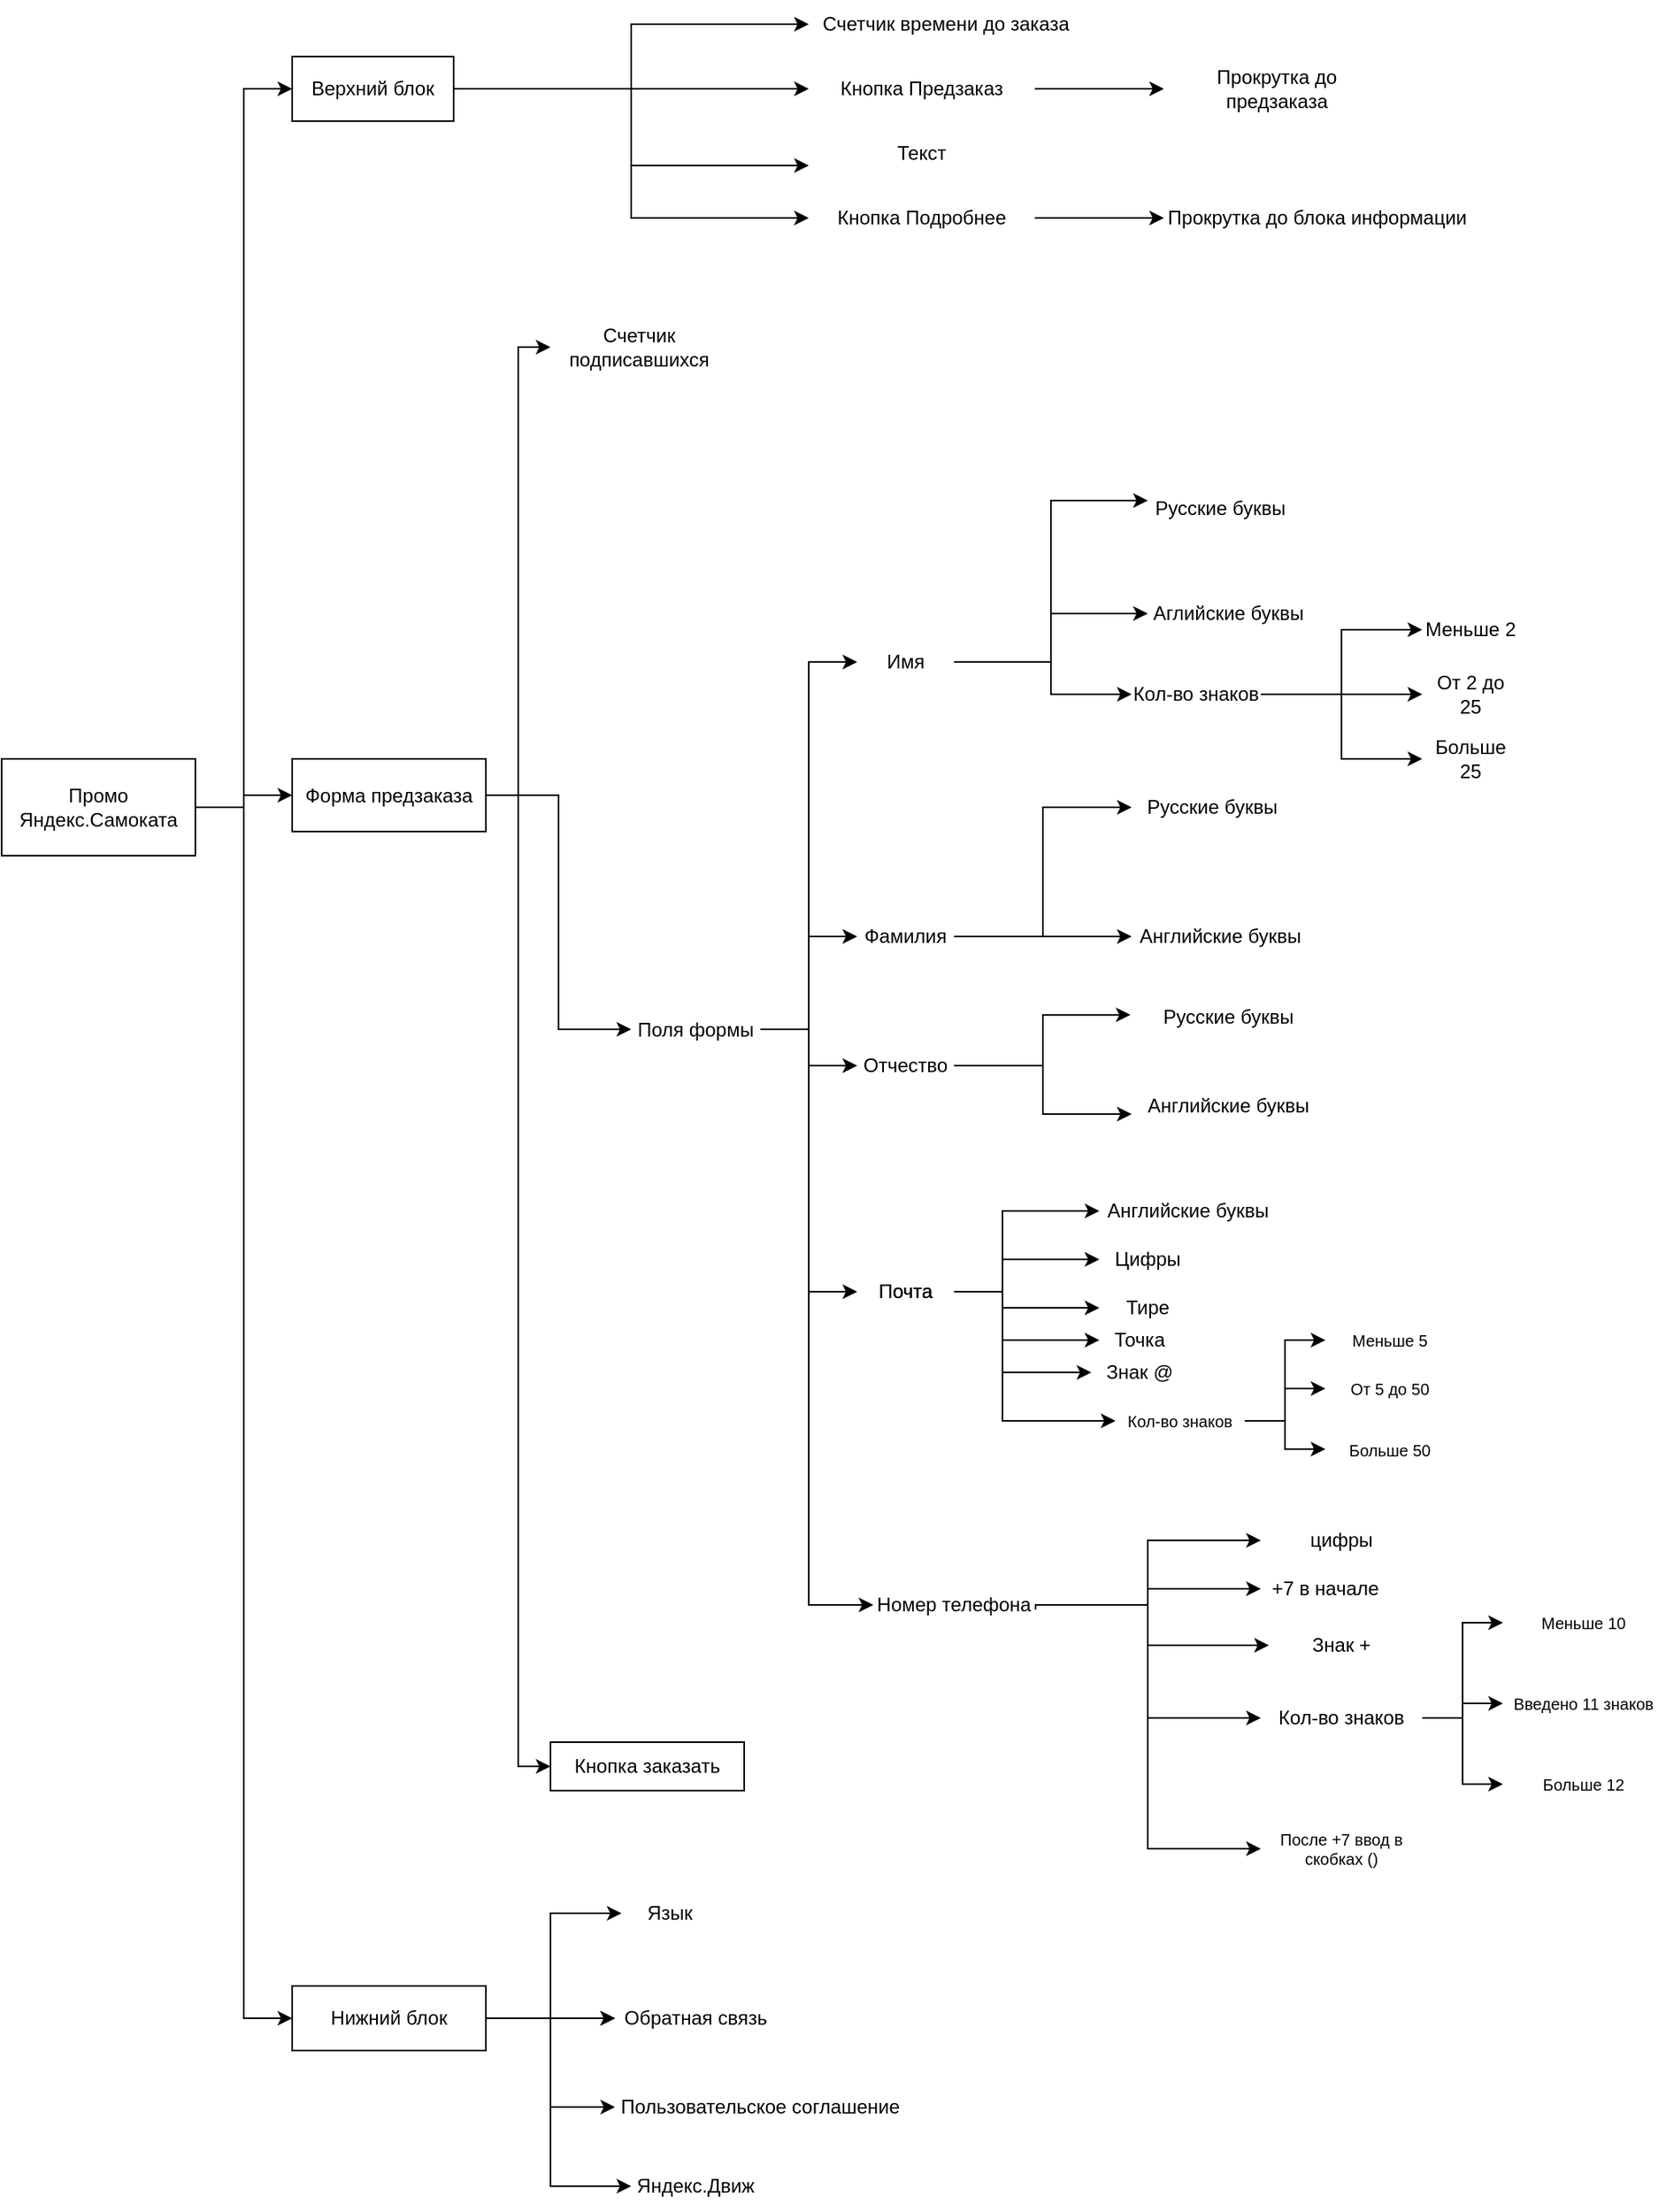 <mxfile version="20.2.3" type="github">
  <diagram id="dTWVQM24LLZXG_Dq3LVH" name="Страница 1">
    <mxGraphModel dx="2887" dy="1594" grid="1" gridSize="10" guides="1" tooltips="1" connect="1" arrows="1" fold="1" page="1" pageScale="1" pageWidth="827" pageHeight="1169" math="0" shadow="0">
      <root>
        <mxCell id="0" />
        <mxCell id="1" parent="0" />
        <mxCell id="zvuMkgdrvlHbQfHziqRH-13" style="edgeStyle=orthogonalEdgeStyle;rounded=0;orthogonalLoop=1;jettySize=auto;html=1;entryX=0;entryY=0.5;entryDx=0;entryDy=0;" edge="1" parent="1" source="zvuMkgdrvlHbQfHziqRH-1" target="zvuMkgdrvlHbQfHziqRH-2">
          <mxGeometry relative="1" as="geometry" />
        </mxCell>
        <mxCell id="zvuMkgdrvlHbQfHziqRH-15" style="edgeStyle=orthogonalEdgeStyle;rounded=0;orthogonalLoop=1;jettySize=auto;html=1;entryX=0;entryY=0.5;entryDx=0;entryDy=0;" edge="1" parent="1" source="zvuMkgdrvlHbQfHziqRH-1" target="zvuMkgdrvlHbQfHziqRH-14">
          <mxGeometry relative="1" as="geometry" />
        </mxCell>
        <mxCell id="zvuMkgdrvlHbQfHziqRH-17" style="edgeStyle=orthogonalEdgeStyle;rounded=0;orthogonalLoop=1;jettySize=auto;html=1;entryX=0;entryY=0.5;entryDx=0;entryDy=0;" edge="1" parent="1" source="zvuMkgdrvlHbQfHziqRH-1" target="zvuMkgdrvlHbQfHziqRH-16">
          <mxGeometry relative="1" as="geometry" />
        </mxCell>
        <mxCell id="zvuMkgdrvlHbQfHziqRH-1" value="Промо&lt;br&gt;Яндекс.Самоката" style="rounded=0;whiteSpace=wrap;html=1;" vertex="1" parent="1">
          <mxGeometry y="530" width="120" height="60" as="geometry" />
        </mxCell>
        <mxCell id="zvuMkgdrvlHbQfHziqRH-7" style="edgeStyle=orthogonalEdgeStyle;rounded=0;orthogonalLoop=1;jettySize=auto;html=1;entryX=0;entryY=0.5;entryDx=0;entryDy=0;exitX=1;exitY=0.5;exitDx=0;exitDy=0;" edge="1" parent="1" source="zvuMkgdrvlHbQfHziqRH-2" target="zvuMkgdrvlHbQfHziqRH-4">
          <mxGeometry relative="1" as="geometry">
            <mxPoint x="350" y="130" as="sourcePoint" />
          </mxGeometry>
        </mxCell>
        <mxCell id="zvuMkgdrvlHbQfHziqRH-2" value="Верхний блок" style="rounded=0;whiteSpace=wrap;html=1;" vertex="1" parent="1">
          <mxGeometry x="180" y="95" width="100" height="40" as="geometry" />
        </mxCell>
        <mxCell id="zvuMkgdrvlHbQfHziqRH-4" value="Счетчик времени до заказа" style="text;html=1;strokeColor=none;fillColor=none;align=center;verticalAlign=middle;whiteSpace=wrap;rounded=0;" vertex="1" parent="1">
          <mxGeometry x="500" y="60" width="170" height="30" as="geometry" />
        </mxCell>
        <mxCell id="zvuMkgdrvlHbQfHziqRH-102" value="" style="edgeStyle=orthogonalEdgeStyle;rounded=0;orthogonalLoop=1;jettySize=auto;html=1;" edge="1" parent="1" source="zvuMkgdrvlHbQfHziqRH-5" target="zvuMkgdrvlHbQfHziqRH-101">
          <mxGeometry relative="1" as="geometry" />
        </mxCell>
        <mxCell id="zvuMkgdrvlHbQfHziqRH-5" value="Кнопка Предзаказ" style="text;html=1;strokeColor=none;fillColor=none;align=center;verticalAlign=middle;whiteSpace=wrap;rounded=0;" vertex="1" parent="1">
          <mxGeometry x="500" y="100" width="140" height="30" as="geometry" />
        </mxCell>
        <mxCell id="zvuMkgdrvlHbQfHziqRH-104" value="" style="edgeStyle=orthogonalEdgeStyle;rounded=0;orthogonalLoop=1;jettySize=auto;html=1;" edge="1" parent="1" source="zvuMkgdrvlHbQfHziqRH-6" target="zvuMkgdrvlHbQfHziqRH-103">
          <mxGeometry relative="1" as="geometry" />
        </mxCell>
        <mxCell id="zvuMkgdrvlHbQfHziqRH-6" value="Кнопка Подробнее" style="text;html=1;align=center;verticalAlign=middle;whiteSpace=wrap;rounded=0;fillColor=none;" vertex="1" parent="1">
          <mxGeometry x="500" y="180" width="140" height="30" as="geometry" />
        </mxCell>
        <mxCell id="zvuMkgdrvlHbQfHziqRH-9" style="edgeStyle=orthogonalEdgeStyle;rounded=0;orthogonalLoop=1;jettySize=auto;html=1;exitX=1;exitY=0.5;exitDx=0;exitDy=0;" edge="1" parent="1" source="zvuMkgdrvlHbQfHziqRH-2" target="zvuMkgdrvlHbQfHziqRH-5">
          <mxGeometry relative="1" as="geometry">
            <mxPoint x="370" y="135" as="sourcePoint" />
            <mxPoint x="510" y="85" as="targetPoint" />
          </mxGeometry>
        </mxCell>
        <mxCell id="zvuMkgdrvlHbQfHziqRH-10" style="edgeStyle=orthogonalEdgeStyle;rounded=0;orthogonalLoop=1;jettySize=auto;html=1;exitX=1;exitY=0.5;exitDx=0;exitDy=0;entryX=0;entryY=0.5;entryDx=0;entryDy=0;" edge="1" parent="1" source="zvuMkgdrvlHbQfHziqRH-2" target="zvuMkgdrvlHbQfHziqRH-6">
          <mxGeometry relative="1" as="geometry">
            <mxPoint x="370" y="135" as="sourcePoint" />
            <mxPoint x="510" y="135" as="targetPoint" />
          </mxGeometry>
        </mxCell>
        <mxCell id="zvuMkgdrvlHbQfHziqRH-11" value="Текст" style="text;html=1;strokeColor=none;fillColor=none;align=center;verticalAlign=middle;whiteSpace=wrap;rounded=0;" vertex="1" parent="1">
          <mxGeometry x="500" y="140" width="140" height="30" as="geometry" />
        </mxCell>
        <mxCell id="zvuMkgdrvlHbQfHziqRH-12" style="edgeStyle=orthogonalEdgeStyle;rounded=0;orthogonalLoop=1;jettySize=auto;html=1;exitX=1;exitY=0.5;exitDx=0;exitDy=0;entryX=0;entryY=0.75;entryDx=0;entryDy=0;" edge="1" parent="1" source="zvuMkgdrvlHbQfHziqRH-2" target="zvuMkgdrvlHbQfHziqRH-11">
          <mxGeometry relative="1" as="geometry">
            <mxPoint x="370" y="135" as="sourcePoint" />
            <mxPoint x="510" y="205" as="targetPoint" />
          </mxGeometry>
        </mxCell>
        <mxCell id="zvuMkgdrvlHbQfHziqRH-21" style="edgeStyle=orthogonalEdgeStyle;rounded=0;orthogonalLoop=1;jettySize=auto;html=1;entryX=0;entryY=0.5;entryDx=0;entryDy=0;" edge="1" parent="1" source="zvuMkgdrvlHbQfHziqRH-14" target="zvuMkgdrvlHbQfHziqRH-20">
          <mxGeometry relative="1" as="geometry" />
        </mxCell>
        <mxCell id="zvuMkgdrvlHbQfHziqRH-24" style="edgeStyle=orthogonalEdgeStyle;rounded=0;orthogonalLoop=1;jettySize=auto;html=1;entryX=0;entryY=0.5;entryDx=0;entryDy=0;" edge="1" parent="1" source="zvuMkgdrvlHbQfHziqRH-14" target="zvuMkgdrvlHbQfHziqRH-23">
          <mxGeometry relative="1" as="geometry" />
        </mxCell>
        <mxCell id="zvuMkgdrvlHbQfHziqRH-25" style="edgeStyle=orthogonalEdgeStyle;rounded=0;orthogonalLoop=1;jettySize=auto;html=1;entryX=0;entryY=0.5;entryDx=0;entryDy=0;" edge="1" parent="1" source="zvuMkgdrvlHbQfHziqRH-14" target="zvuMkgdrvlHbQfHziqRH-22">
          <mxGeometry relative="1" as="geometry" />
        </mxCell>
        <mxCell id="zvuMkgdrvlHbQfHziqRH-14" value="Форма предзаказа" style="rounded=0;whiteSpace=wrap;html=1;" vertex="1" parent="1">
          <mxGeometry x="180" y="530" width="120" height="45" as="geometry" />
        </mxCell>
        <mxCell id="zvuMkgdrvlHbQfHziqRH-90" style="edgeStyle=orthogonalEdgeStyle;rounded=0;orthogonalLoop=1;jettySize=auto;html=1;entryX=0;entryY=0.5;entryDx=0;entryDy=0;" edge="1" parent="1" source="zvuMkgdrvlHbQfHziqRH-16" target="zvuMkgdrvlHbQfHziqRH-89">
          <mxGeometry relative="1" as="geometry">
            <Array as="points">
              <mxPoint x="340" y="1310" />
              <mxPoint x="340" y="1245" />
            </Array>
          </mxGeometry>
        </mxCell>
        <mxCell id="zvuMkgdrvlHbQfHziqRH-92" style="edgeStyle=orthogonalEdgeStyle;rounded=0;orthogonalLoop=1;jettySize=auto;html=1;entryX=0;entryY=0.5;entryDx=0;entryDy=0;" edge="1" parent="1" source="zvuMkgdrvlHbQfHziqRH-16" target="zvuMkgdrvlHbQfHziqRH-91">
          <mxGeometry relative="1" as="geometry" />
        </mxCell>
        <mxCell id="zvuMkgdrvlHbQfHziqRH-94" value="" style="edgeStyle=orthogonalEdgeStyle;rounded=0;orthogonalLoop=1;jettySize=auto;html=1;" edge="1" parent="1" source="zvuMkgdrvlHbQfHziqRH-16" target="zvuMkgdrvlHbQfHziqRH-91">
          <mxGeometry relative="1" as="geometry" />
        </mxCell>
        <mxCell id="zvuMkgdrvlHbQfHziqRH-16" value="Нижний блок" style="rounded=0;whiteSpace=wrap;html=1;" vertex="1" parent="1">
          <mxGeometry x="180" y="1290" width="120" height="40" as="geometry" />
        </mxCell>
        <mxCell id="zvuMkgdrvlHbQfHziqRH-20" value="Счетчик подписавшихся" style="text;html=1;strokeColor=none;fillColor=none;align=center;verticalAlign=middle;whiteSpace=wrap;rounded=0;" vertex="1" parent="1">
          <mxGeometry x="340" y="260" width="110" height="30" as="geometry" />
        </mxCell>
        <mxCell id="zvuMkgdrvlHbQfHziqRH-31" style="edgeStyle=orthogonalEdgeStyle;rounded=0;orthogonalLoop=1;jettySize=auto;html=1;entryX=0;entryY=0.5;entryDx=0;entryDy=0;" edge="1" parent="1" source="zvuMkgdrvlHbQfHziqRH-22" target="zvuMkgdrvlHbQfHziqRH-26">
          <mxGeometry relative="1" as="geometry" />
        </mxCell>
        <mxCell id="zvuMkgdrvlHbQfHziqRH-32" style="edgeStyle=orthogonalEdgeStyle;rounded=0;orthogonalLoop=1;jettySize=auto;html=1;entryX=0;entryY=0.5;entryDx=0;entryDy=0;" edge="1" parent="1" source="zvuMkgdrvlHbQfHziqRH-22" target="zvuMkgdrvlHbQfHziqRH-27">
          <mxGeometry relative="1" as="geometry" />
        </mxCell>
        <mxCell id="zvuMkgdrvlHbQfHziqRH-33" style="edgeStyle=orthogonalEdgeStyle;rounded=0;orthogonalLoop=1;jettySize=auto;html=1;entryX=0;entryY=0.5;entryDx=0;entryDy=0;" edge="1" parent="1" source="zvuMkgdrvlHbQfHziqRH-22" target="zvuMkgdrvlHbQfHziqRH-28">
          <mxGeometry relative="1" as="geometry" />
        </mxCell>
        <mxCell id="zvuMkgdrvlHbQfHziqRH-34" style="edgeStyle=orthogonalEdgeStyle;rounded=0;orthogonalLoop=1;jettySize=auto;html=1;entryX=0;entryY=0.5;entryDx=0;entryDy=0;" edge="1" parent="1" source="zvuMkgdrvlHbQfHziqRH-22" target="zvuMkgdrvlHbQfHziqRH-29">
          <mxGeometry relative="1" as="geometry" />
        </mxCell>
        <mxCell id="zvuMkgdrvlHbQfHziqRH-22" value="Поля формы" style="text;html=1;strokeColor=none;fillColor=none;align=center;verticalAlign=middle;whiteSpace=wrap;rounded=0;" vertex="1" parent="1">
          <mxGeometry x="390" y="682.5" width="80" height="30" as="geometry" />
        </mxCell>
        <mxCell id="zvuMkgdrvlHbQfHziqRH-23" value="Кнопка заказать" style="rounded=0;whiteSpace=wrap;html=1;" vertex="1" parent="1">
          <mxGeometry x="340" y="1139" width="120" height="30" as="geometry" />
        </mxCell>
        <mxCell id="zvuMkgdrvlHbQfHziqRH-37" value="" style="edgeStyle=orthogonalEdgeStyle;rounded=0;orthogonalLoop=1;jettySize=auto;html=1;" edge="1" parent="1" source="zvuMkgdrvlHbQfHziqRH-26">
          <mxGeometry relative="1" as="geometry">
            <mxPoint x="710" y="370" as="targetPoint" />
            <Array as="points">
              <mxPoint x="650" y="470" />
              <mxPoint x="650" y="370" />
            </Array>
          </mxGeometry>
        </mxCell>
        <mxCell id="zvuMkgdrvlHbQfHziqRH-44" value="" style="edgeStyle=orthogonalEdgeStyle;rounded=0;orthogonalLoop=1;jettySize=auto;html=1;" edge="1" parent="1" source="zvuMkgdrvlHbQfHziqRH-26" target="zvuMkgdrvlHbQfHziqRH-43">
          <mxGeometry relative="1" as="geometry" />
        </mxCell>
        <mxCell id="zvuMkgdrvlHbQfHziqRH-57" value="" style="edgeStyle=orthogonalEdgeStyle;rounded=0;orthogonalLoop=1;jettySize=auto;html=1;" edge="1" parent="1" source="zvuMkgdrvlHbQfHziqRH-26" target="zvuMkgdrvlHbQfHziqRH-40">
          <mxGeometry relative="1" as="geometry">
            <Array as="points">
              <mxPoint x="650" y="470" />
              <mxPoint x="650" y="490" />
            </Array>
          </mxGeometry>
        </mxCell>
        <mxCell id="zvuMkgdrvlHbQfHziqRH-26" value="Имя" style="text;html=1;strokeColor=none;fillColor=none;align=center;verticalAlign=middle;whiteSpace=wrap;rounded=0;" vertex="1" parent="1">
          <mxGeometry x="530" y="455" width="60" height="30" as="geometry" />
        </mxCell>
        <mxCell id="zvuMkgdrvlHbQfHziqRH-61" value="" style="edgeStyle=orthogonalEdgeStyle;rounded=0;orthogonalLoop=1;jettySize=auto;html=1;entryX=0;entryY=0.5;entryDx=0;entryDy=0;" edge="1" parent="1" source="zvuMkgdrvlHbQfHziqRH-27" target="zvuMkgdrvlHbQfHziqRH-60">
          <mxGeometry relative="1" as="geometry" />
        </mxCell>
        <mxCell id="zvuMkgdrvlHbQfHziqRH-63" value="" style="edgeStyle=orthogonalEdgeStyle;rounded=0;orthogonalLoop=1;jettySize=auto;html=1;" edge="1" parent="1" source="zvuMkgdrvlHbQfHziqRH-27" target="zvuMkgdrvlHbQfHziqRH-62">
          <mxGeometry relative="1" as="geometry" />
        </mxCell>
        <mxCell id="zvuMkgdrvlHbQfHziqRH-27" value="Фамилия" style="text;html=1;strokeColor=none;fillColor=none;align=center;verticalAlign=middle;whiteSpace=wrap;rounded=0;" vertex="1" parent="1">
          <mxGeometry x="530" y="625" width="60" height="30" as="geometry" />
        </mxCell>
        <mxCell id="zvuMkgdrvlHbQfHziqRH-69" style="edgeStyle=orthogonalEdgeStyle;rounded=0;orthogonalLoop=1;jettySize=auto;html=1;entryX=0;entryY=0.667;entryDx=0;entryDy=0;entryPerimeter=0;" edge="1" parent="1" source="zvuMkgdrvlHbQfHziqRH-28" target="zvuMkgdrvlHbQfHziqRH-68">
          <mxGeometry relative="1" as="geometry" />
        </mxCell>
        <mxCell id="zvuMkgdrvlHbQfHziqRH-28" value="Отчество" style="text;html=1;strokeColor=none;fillColor=none;align=center;verticalAlign=middle;whiteSpace=wrap;rounded=0;" vertex="1" parent="1">
          <mxGeometry x="530" y="705" width="60" height="30" as="geometry" />
        </mxCell>
        <mxCell id="zvuMkgdrvlHbQfHziqRH-29" value="Почта" style="text;html=1;strokeColor=none;fillColor=none;align=center;verticalAlign=middle;whiteSpace=wrap;rounded=0;" vertex="1" parent="1">
          <mxGeometry x="530" y="845" width="60" height="30" as="geometry" />
        </mxCell>
        <mxCell id="zvuMkgdrvlHbQfHziqRH-36" value="Русские буквы" style="text;html=1;strokeColor=none;fillColor=none;align=center;verticalAlign=middle;whiteSpace=wrap;rounded=0;" vertex="1" parent="1">
          <mxGeometry x="710" y="360" width="90" height="30" as="geometry" />
        </mxCell>
        <mxCell id="zvuMkgdrvlHbQfHziqRH-50" value="" style="edgeStyle=orthogonalEdgeStyle;rounded=0;orthogonalLoop=1;jettySize=auto;html=1;" edge="1" parent="1" source="zvuMkgdrvlHbQfHziqRH-40" target="zvuMkgdrvlHbQfHziqRH-49">
          <mxGeometry relative="1" as="geometry" />
        </mxCell>
        <mxCell id="zvuMkgdrvlHbQfHziqRH-52" value="" style="edgeStyle=orthogonalEdgeStyle;rounded=0;orthogonalLoop=1;jettySize=auto;html=1;entryX=0;entryY=0.5;entryDx=0;entryDy=0;" edge="1" parent="1" source="zvuMkgdrvlHbQfHziqRH-40" target="zvuMkgdrvlHbQfHziqRH-51">
          <mxGeometry relative="1" as="geometry" />
        </mxCell>
        <mxCell id="zvuMkgdrvlHbQfHziqRH-55" value="" style="edgeStyle=orthogonalEdgeStyle;rounded=0;orthogonalLoop=1;jettySize=auto;html=1;entryX=0;entryY=0.5;entryDx=0;entryDy=0;" edge="1" parent="1" source="zvuMkgdrvlHbQfHziqRH-40" target="zvuMkgdrvlHbQfHziqRH-54">
          <mxGeometry relative="1" as="geometry" />
        </mxCell>
        <mxCell id="zvuMkgdrvlHbQfHziqRH-40" value="Кол-во знаков" style="text;html=1;strokeColor=none;fillColor=none;align=center;verticalAlign=middle;whiteSpace=wrap;rounded=0;" vertex="1" parent="1">
          <mxGeometry x="700" y="475" width="80" height="30" as="geometry" />
        </mxCell>
        <mxCell id="zvuMkgdrvlHbQfHziqRH-43" value="Аглийские буквы" style="text;html=1;strokeColor=none;fillColor=none;align=center;verticalAlign=middle;whiteSpace=wrap;rounded=0;" vertex="1" parent="1">
          <mxGeometry x="710" y="425" width="100" height="30" as="geometry" />
        </mxCell>
        <mxCell id="zvuMkgdrvlHbQfHziqRH-49" value="От 2 до 25" style="text;html=1;strokeColor=none;fillColor=none;align=center;verticalAlign=middle;whiteSpace=wrap;rounded=0;" vertex="1" parent="1">
          <mxGeometry x="880" y="475" width="60" height="30" as="geometry" />
        </mxCell>
        <mxCell id="zvuMkgdrvlHbQfHziqRH-51" value="Меньше 2" style="text;html=1;strokeColor=none;fillColor=none;align=center;verticalAlign=middle;whiteSpace=wrap;rounded=0;" vertex="1" parent="1">
          <mxGeometry x="880" y="435" width="60" height="30" as="geometry" />
        </mxCell>
        <mxCell id="zvuMkgdrvlHbQfHziqRH-54" value="Больше 25" style="text;html=1;strokeColor=none;fillColor=none;align=center;verticalAlign=middle;whiteSpace=wrap;rounded=0;" vertex="1" parent="1">
          <mxGeometry x="880" y="515" width="60" height="30" as="geometry" />
        </mxCell>
        <mxCell id="zvuMkgdrvlHbQfHziqRH-82" value="" style="edgeStyle=orthogonalEdgeStyle;rounded=0;orthogonalLoop=1;jettySize=auto;html=1;exitX=1.005;exitY=0.597;exitDx=0;exitDy=0;exitPerimeter=0;" edge="1" parent="1" source="zvuMkgdrvlHbQfHziqRH-58" target="zvuMkgdrvlHbQfHziqRH-81">
          <mxGeometry relative="1" as="geometry">
            <mxPoint x="660" y="1034" as="sourcePoint" />
            <Array as="points">
              <mxPoint x="641" y="1054" />
              <mxPoint x="710" y="1054" />
              <mxPoint x="710" y="1014" />
            </Array>
          </mxGeometry>
        </mxCell>
        <mxCell id="zvuMkgdrvlHbQfHziqRH-84" value="" style="edgeStyle=orthogonalEdgeStyle;rounded=0;orthogonalLoop=1;jettySize=auto;html=1;entryX=0;entryY=0.5;entryDx=0;entryDy=0;" edge="1" parent="1" source="zvuMkgdrvlHbQfHziqRH-58" target="zvuMkgdrvlHbQfHziqRH-83">
          <mxGeometry relative="1" as="geometry">
            <Array as="points">
              <mxPoint x="710" y="1054" />
              <mxPoint x="710" y="1079" />
            </Array>
          </mxGeometry>
        </mxCell>
        <mxCell id="zvuMkgdrvlHbQfHziqRH-86" value="" style="edgeStyle=orthogonalEdgeStyle;rounded=0;orthogonalLoop=1;jettySize=auto;html=1;" edge="1" parent="1" source="zvuMkgdrvlHbQfHziqRH-58" target="zvuMkgdrvlHbQfHziqRH-85">
          <mxGeometry relative="1" as="geometry" />
        </mxCell>
        <mxCell id="zvuMkgdrvlHbQfHziqRH-100" value="" style="edgeStyle=orthogonalEdgeStyle;rounded=0;orthogonalLoop=1;jettySize=auto;html=1;entryX=0;entryY=0.5;entryDx=0;entryDy=0;" edge="1" parent="1" source="zvuMkgdrvlHbQfHziqRH-58" target="zvuMkgdrvlHbQfHziqRH-99">
          <mxGeometry relative="1" as="geometry">
            <Array as="points">
              <mxPoint x="710" y="1054" />
              <mxPoint x="710" y="1124" />
            </Array>
          </mxGeometry>
        </mxCell>
        <mxCell id="zvuMkgdrvlHbQfHziqRH-129" value="" style="edgeStyle=orthogonalEdgeStyle;rounded=0;orthogonalLoop=1;jettySize=auto;html=1;fontSize=10;entryX=0;entryY=0.5;entryDx=0;entryDy=0;" edge="1" parent="1" source="zvuMkgdrvlHbQfHziqRH-58" target="zvuMkgdrvlHbQfHziqRH-128">
          <mxGeometry relative="1" as="geometry">
            <Array as="points">
              <mxPoint x="710" y="1054" />
              <mxPoint x="710" y="1205" />
            </Array>
          </mxGeometry>
        </mxCell>
        <mxCell id="zvuMkgdrvlHbQfHziqRH-58" value="Номер телефона" style="text;html=1;strokeColor=none;fillColor=none;align=center;verticalAlign=middle;whiteSpace=wrap;rounded=0;" vertex="1" parent="1">
          <mxGeometry x="540" y="1039" width="100" height="30" as="geometry" />
        </mxCell>
        <mxCell id="zvuMkgdrvlHbQfHziqRH-72" value="" style="edgeStyle=orthogonalEdgeStyle;rounded=0;orthogonalLoop=1;jettySize=auto;html=1;exitX=1;exitY=0.5;exitDx=0;exitDy=0;entryX=0;entryY=0.5;entryDx=0;entryDy=0;" edge="1" parent="1" source="zvuMkgdrvlHbQfHziqRH-59" target="zvuMkgdrvlHbQfHziqRH-71">
          <mxGeometry relative="1" as="geometry">
            <mxPoint x="600" y="855" as="sourcePoint" />
            <Array as="points">
              <mxPoint x="620" y="860" />
              <mxPoint x="620" y="810" />
            </Array>
          </mxGeometry>
        </mxCell>
        <mxCell id="zvuMkgdrvlHbQfHziqRH-74" value="" style="edgeStyle=orthogonalEdgeStyle;rounded=0;orthogonalLoop=1;jettySize=auto;html=1;" edge="1" parent="1" source="zvuMkgdrvlHbQfHziqRH-59" target="zvuMkgdrvlHbQfHziqRH-73">
          <mxGeometry relative="1" as="geometry">
            <Array as="points">
              <mxPoint x="620" y="860" />
              <mxPoint x="620" y="840" />
            </Array>
          </mxGeometry>
        </mxCell>
        <mxCell id="zvuMkgdrvlHbQfHziqRH-76" value="" style="edgeStyle=orthogonalEdgeStyle;rounded=0;orthogonalLoop=1;jettySize=auto;html=1;entryX=0;entryY=0.5;entryDx=0;entryDy=0;" edge="1" parent="1" source="zvuMkgdrvlHbQfHziqRH-59" target="zvuMkgdrvlHbQfHziqRH-75">
          <mxGeometry relative="1" as="geometry">
            <Array as="points">
              <mxPoint x="620" y="860" />
              <mxPoint x="620" y="870" />
            </Array>
          </mxGeometry>
        </mxCell>
        <mxCell id="zvuMkgdrvlHbQfHziqRH-78" value="" style="edgeStyle=orthogonalEdgeStyle;rounded=0;orthogonalLoop=1;jettySize=auto;html=1;entryX=0;entryY=0.5;entryDx=0;entryDy=0;" edge="1" parent="1" source="zvuMkgdrvlHbQfHziqRH-59" target="zvuMkgdrvlHbQfHziqRH-77">
          <mxGeometry relative="1" as="geometry">
            <Array as="points">
              <mxPoint x="620" y="860" />
              <mxPoint x="620" y="890" />
            </Array>
          </mxGeometry>
        </mxCell>
        <mxCell id="zvuMkgdrvlHbQfHziqRH-80" value="" style="edgeStyle=orthogonalEdgeStyle;rounded=0;orthogonalLoop=1;jettySize=auto;html=1;entryX=0;entryY=0.5;entryDx=0;entryDy=0;" edge="1" parent="1" source="zvuMkgdrvlHbQfHziqRH-59" target="zvuMkgdrvlHbQfHziqRH-79">
          <mxGeometry relative="1" as="geometry">
            <Array as="points">
              <mxPoint x="620" y="860" />
              <mxPoint x="620" y="910" />
            </Array>
          </mxGeometry>
        </mxCell>
        <mxCell id="zvuMkgdrvlHbQfHziqRH-108" value="" style="edgeStyle=orthogonalEdgeStyle;rounded=0;orthogonalLoop=1;jettySize=auto;html=1;entryX=0;entryY=0.5;entryDx=0;entryDy=0;" edge="1" parent="1" source="zvuMkgdrvlHbQfHziqRH-59" target="zvuMkgdrvlHbQfHziqRH-114">
          <mxGeometry relative="1" as="geometry">
            <mxPoint x="675" y="930" as="targetPoint" />
            <Array as="points">
              <mxPoint x="620" y="860" />
              <mxPoint x="620" y="940" />
            </Array>
          </mxGeometry>
        </mxCell>
        <mxCell id="zvuMkgdrvlHbQfHziqRH-59" value="Почта" style="text;html=1;strokeColor=none;fillColor=none;align=center;verticalAlign=middle;whiteSpace=wrap;rounded=0;" vertex="1" parent="1">
          <mxGeometry x="530" y="845" width="60" height="30" as="geometry" />
        </mxCell>
        <mxCell id="zvuMkgdrvlHbQfHziqRH-60" value="Русские буквы" style="text;html=1;strokeColor=none;fillColor=none;align=center;verticalAlign=middle;whiteSpace=wrap;rounded=0;" vertex="1" parent="1">
          <mxGeometry x="700" y="545" width="100" height="30" as="geometry" />
        </mxCell>
        <mxCell id="zvuMkgdrvlHbQfHziqRH-62" value="Английские буквы" style="text;html=1;strokeColor=none;fillColor=none;align=center;verticalAlign=middle;whiteSpace=wrap;rounded=0;" vertex="1" parent="1">
          <mxGeometry x="700" y="625" width="110" height="30" as="geometry" />
        </mxCell>
        <mxCell id="zvuMkgdrvlHbQfHziqRH-67" value="Русские буквы" style="text;html=1;strokeColor=none;fillColor=none;align=center;verticalAlign=middle;whiteSpace=wrap;rounded=0;" vertex="1" parent="1">
          <mxGeometry x="700" y="675" width="120" height="30" as="geometry" />
        </mxCell>
        <mxCell id="zvuMkgdrvlHbQfHziqRH-68" value="Английские буквы" style="text;html=1;strokeColor=none;fillColor=none;align=center;verticalAlign=middle;whiteSpace=wrap;rounded=0;" vertex="1" parent="1">
          <mxGeometry x="700" y="730" width="120" height="30" as="geometry" />
        </mxCell>
        <mxCell id="zvuMkgdrvlHbQfHziqRH-70" style="edgeStyle=orthogonalEdgeStyle;rounded=0;orthogonalLoop=1;jettySize=auto;html=1;entryX=-0.006;entryY=0.452;entryDx=0;entryDy=0;entryPerimeter=0;exitX=1;exitY=0.5;exitDx=0;exitDy=0;" edge="1" parent="1" source="zvuMkgdrvlHbQfHziqRH-28" target="zvuMkgdrvlHbQfHziqRH-67">
          <mxGeometry relative="1" as="geometry">
            <mxPoint x="600" y="765" as="sourcePoint" />
            <mxPoint x="680" y="815.01" as="targetPoint" />
          </mxGeometry>
        </mxCell>
        <mxCell id="zvuMkgdrvlHbQfHziqRH-71" value="Английские буквы" style="text;html=1;strokeColor=none;fillColor=none;align=center;verticalAlign=middle;whiteSpace=wrap;rounded=0;" vertex="1" parent="1">
          <mxGeometry x="680" y="795" width="110" height="30" as="geometry" />
        </mxCell>
        <mxCell id="zvuMkgdrvlHbQfHziqRH-73" value="Цифры" style="text;html=1;strokeColor=none;fillColor=none;align=center;verticalAlign=middle;whiteSpace=wrap;rounded=0;" vertex="1" parent="1">
          <mxGeometry x="680" y="825" width="60" height="30" as="geometry" />
        </mxCell>
        <mxCell id="zvuMkgdrvlHbQfHziqRH-75" value="Тире" style="text;html=1;strokeColor=none;fillColor=none;align=center;verticalAlign=middle;whiteSpace=wrap;rounded=0;" vertex="1" parent="1">
          <mxGeometry x="680" y="855" width="60" height="30" as="geometry" />
        </mxCell>
        <mxCell id="zvuMkgdrvlHbQfHziqRH-77" value="Точка" style="text;html=1;strokeColor=none;fillColor=none;align=center;verticalAlign=middle;whiteSpace=wrap;rounded=0;" vertex="1" parent="1">
          <mxGeometry x="680" y="875" width="50" height="30" as="geometry" />
        </mxCell>
        <mxCell id="zvuMkgdrvlHbQfHziqRH-79" value="Знак @" style="text;html=1;strokeColor=none;fillColor=none;align=center;verticalAlign=middle;whiteSpace=wrap;rounded=0;" vertex="1" parent="1">
          <mxGeometry x="675" y="895" width="60" height="30" as="geometry" />
        </mxCell>
        <mxCell id="zvuMkgdrvlHbQfHziqRH-81" value="цифры" style="text;html=1;strokeColor=none;fillColor=none;align=center;verticalAlign=middle;whiteSpace=wrap;rounded=0;" vertex="1" parent="1">
          <mxGeometry x="780" y="999" width="100" height="30" as="geometry" />
        </mxCell>
        <mxCell id="zvuMkgdrvlHbQfHziqRH-83" value="Знак +" style="text;html=1;strokeColor=none;fillColor=none;align=center;verticalAlign=middle;whiteSpace=wrap;rounded=0;" vertex="1" parent="1">
          <mxGeometry x="785" y="1069" width="90" height="20" as="geometry" />
        </mxCell>
        <mxCell id="zvuMkgdrvlHbQfHziqRH-85" value="+7 в начале" style="text;html=1;strokeColor=none;fillColor=none;align=center;verticalAlign=middle;whiteSpace=wrap;rounded=0;" vertex="1" parent="1">
          <mxGeometry x="780" y="1029" width="80" height="30" as="geometry" />
        </mxCell>
        <mxCell id="zvuMkgdrvlHbQfHziqRH-89" value="Язык" style="text;html=1;strokeColor=none;fillColor=none;align=center;verticalAlign=middle;whiteSpace=wrap;rounded=0;" vertex="1" parent="1">
          <mxGeometry x="384" y="1230" width="60" height="30" as="geometry" />
        </mxCell>
        <mxCell id="zvuMkgdrvlHbQfHziqRH-91" value="Обратная связь" style="text;html=1;strokeColor=none;fillColor=none;align=center;verticalAlign=middle;whiteSpace=wrap;rounded=0;" vertex="1" parent="1">
          <mxGeometry x="380" y="1295" width="100" height="30" as="geometry" />
        </mxCell>
        <mxCell id="zvuMkgdrvlHbQfHziqRH-93" value="Пользовательское соглашение" style="text;html=1;strokeColor=none;fillColor=none;align=center;verticalAlign=middle;whiteSpace=wrap;rounded=0;" vertex="1" parent="1">
          <mxGeometry x="380" y="1350" width="180" height="30" as="geometry" />
        </mxCell>
        <mxCell id="zvuMkgdrvlHbQfHziqRH-95" value="" style="edgeStyle=orthogonalEdgeStyle;rounded=0;orthogonalLoop=1;jettySize=auto;html=1;exitX=1;exitY=0.5;exitDx=0;exitDy=0;entryX=0;entryY=0.5;entryDx=0;entryDy=0;" edge="1" parent="1" source="zvuMkgdrvlHbQfHziqRH-16" target="zvuMkgdrvlHbQfHziqRH-93">
          <mxGeometry relative="1" as="geometry">
            <mxPoint x="310" y="1320" as="sourcePoint" />
            <mxPoint x="380" y="1320" as="targetPoint" />
            <Array as="points">
              <mxPoint x="340" y="1310" />
              <mxPoint x="340" y="1365" />
            </Array>
          </mxGeometry>
        </mxCell>
        <mxCell id="zvuMkgdrvlHbQfHziqRH-96" value="Яндекс.Движ" style="text;html=1;strokeColor=none;fillColor=none;align=center;verticalAlign=middle;whiteSpace=wrap;rounded=0;" vertex="1" parent="1">
          <mxGeometry x="390" y="1399" width="80" height="30" as="geometry" />
        </mxCell>
        <mxCell id="zvuMkgdrvlHbQfHziqRH-98" value="" style="edgeStyle=orthogonalEdgeStyle;rounded=0;orthogonalLoop=1;jettySize=auto;html=1;exitX=1;exitY=0.5;exitDx=0;exitDy=0;entryX=0;entryY=0.5;entryDx=0;entryDy=0;" edge="1" parent="1" source="zvuMkgdrvlHbQfHziqRH-16" target="zvuMkgdrvlHbQfHziqRH-96">
          <mxGeometry relative="1" as="geometry">
            <mxPoint x="310" y="1320" as="sourcePoint" />
            <mxPoint x="380" y="1320" as="targetPoint" />
            <Array as="points">
              <mxPoint x="340" y="1310" />
              <mxPoint x="340" y="1414" />
            </Array>
          </mxGeometry>
        </mxCell>
        <mxCell id="zvuMkgdrvlHbQfHziqRH-123" value="" style="edgeStyle=orthogonalEdgeStyle;rounded=0;orthogonalLoop=1;jettySize=auto;html=1;fontSize=10;entryX=0;entryY=0.5;entryDx=0;entryDy=0;" edge="1" parent="1" source="zvuMkgdrvlHbQfHziqRH-99" target="zvuMkgdrvlHbQfHziqRH-122">
          <mxGeometry relative="1" as="geometry" />
        </mxCell>
        <mxCell id="zvuMkgdrvlHbQfHziqRH-99" value="Кол-во знаков" style="text;html=1;strokeColor=none;fillColor=none;align=center;verticalAlign=middle;whiteSpace=wrap;rounded=0;" vertex="1" parent="1">
          <mxGeometry x="780" y="1109" width="100" height="30" as="geometry" />
        </mxCell>
        <mxCell id="zvuMkgdrvlHbQfHziqRH-101" value="Прокрутка до предзаказа" style="text;html=1;strokeColor=none;fillColor=none;align=center;verticalAlign=middle;whiteSpace=wrap;rounded=0;" vertex="1" parent="1">
          <mxGeometry x="720" y="100" width="140" height="30" as="geometry" />
        </mxCell>
        <mxCell id="zvuMkgdrvlHbQfHziqRH-103" value="Прокрутка до блока информации" style="text;html=1;strokeColor=none;fillColor=none;align=center;verticalAlign=middle;whiteSpace=wrap;rounded=0;" vertex="1" parent="1">
          <mxGeometry x="720" y="180" width="190" height="30" as="geometry" />
        </mxCell>
        <mxCell id="zvuMkgdrvlHbQfHziqRH-106" style="edgeStyle=orthogonalEdgeStyle;rounded=0;orthogonalLoop=1;jettySize=auto;html=1;entryX=0;entryY=0.5;entryDx=0;entryDy=0;exitX=1;exitY=0.5;exitDx=0;exitDy=0;" edge="1" parent="1" source="zvuMkgdrvlHbQfHziqRH-22" target="zvuMkgdrvlHbQfHziqRH-58">
          <mxGeometry relative="1" as="geometry">
            <mxPoint x="470" y="771.5" as="sourcePoint" />
            <mxPoint x="540" y="944" as="targetPoint" />
            <Array as="points">
              <mxPoint x="500" y="698" />
              <mxPoint x="500" y="1054" />
            </Array>
          </mxGeometry>
        </mxCell>
        <mxCell id="zvuMkgdrvlHbQfHziqRH-116" value="" style="edgeStyle=orthogonalEdgeStyle;rounded=0;orthogonalLoop=1;jettySize=auto;html=1;fontSize=10;entryX=0;entryY=0.5;entryDx=0;entryDy=0;" edge="1" parent="1" source="zvuMkgdrvlHbQfHziqRH-114" target="zvuMkgdrvlHbQfHziqRH-115">
          <mxGeometry relative="1" as="geometry" />
        </mxCell>
        <mxCell id="zvuMkgdrvlHbQfHziqRH-119" value="" style="edgeStyle=orthogonalEdgeStyle;rounded=0;orthogonalLoop=1;jettySize=auto;html=1;fontSize=10;" edge="1" parent="1" source="zvuMkgdrvlHbQfHziqRH-114" target="zvuMkgdrvlHbQfHziqRH-118">
          <mxGeometry relative="1" as="geometry" />
        </mxCell>
        <mxCell id="zvuMkgdrvlHbQfHziqRH-114" value="Кол-во знаков" style="text;html=1;strokeColor=none;fillColor=none;align=center;verticalAlign=middle;whiteSpace=wrap;rounded=0;fontSize=10;" vertex="1" parent="1">
          <mxGeometry x="690" y="925" width="80" height="30" as="geometry" />
        </mxCell>
        <mxCell id="zvuMkgdrvlHbQfHziqRH-115" value="Меньше 5" style="text;html=1;strokeColor=none;fillColor=none;align=center;verticalAlign=middle;whiteSpace=wrap;rounded=0;fontSize=10;" vertex="1" parent="1">
          <mxGeometry x="820" y="875" width="80" height="30" as="geometry" />
        </mxCell>
        <mxCell id="zvuMkgdrvlHbQfHziqRH-118" value="От 5 до 50" style="text;html=1;strokeColor=none;fillColor=none;align=center;verticalAlign=middle;whiteSpace=wrap;rounded=0;fontSize=10;" vertex="1" parent="1">
          <mxGeometry x="820" y="905" width="80" height="30" as="geometry" />
        </mxCell>
        <mxCell id="zvuMkgdrvlHbQfHziqRH-120" value="Больше 50" style="text;html=1;strokeColor=none;fillColor=none;align=center;verticalAlign=middle;whiteSpace=wrap;rounded=0;fontSize=10;" vertex="1" parent="1">
          <mxGeometry x="820" y="940" width="80" height="35" as="geometry" />
        </mxCell>
        <mxCell id="zvuMkgdrvlHbQfHziqRH-121" value="" style="edgeStyle=orthogonalEdgeStyle;rounded=0;orthogonalLoop=1;jettySize=auto;html=1;fontSize=10;exitX=1;exitY=0.5;exitDx=0;exitDy=0;entryX=0;entryY=0.5;entryDx=0;entryDy=0;" edge="1" parent="1" source="zvuMkgdrvlHbQfHziqRH-114" target="zvuMkgdrvlHbQfHziqRH-120">
          <mxGeometry relative="1" as="geometry">
            <mxPoint x="780" y="950.0" as="sourcePoint" />
            <mxPoint x="830" y="930.0" as="targetPoint" />
          </mxGeometry>
        </mxCell>
        <mxCell id="zvuMkgdrvlHbQfHziqRH-122" value="Меньше 10" style="text;html=1;strokeColor=none;fillColor=none;align=center;verticalAlign=middle;whiteSpace=wrap;rounded=0;fontSize=10;" vertex="1" parent="1">
          <mxGeometry x="930" y="1050" width="100" height="30" as="geometry" />
        </mxCell>
        <mxCell id="zvuMkgdrvlHbQfHziqRH-124" value="Больше 12" style="text;html=1;strokeColor=none;fillColor=none;align=center;verticalAlign=middle;whiteSpace=wrap;rounded=0;fontSize=10;" vertex="1" parent="1">
          <mxGeometry x="930" y="1150" width="100" height="30" as="geometry" />
        </mxCell>
        <mxCell id="zvuMkgdrvlHbQfHziqRH-125" value="Введено 11 знаков" style="text;html=1;strokeColor=none;fillColor=none;align=center;verticalAlign=middle;whiteSpace=wrap;rounded=0;fontSize=10;" vertex="1" parent="1">
          <mxGeometry x="930" y="1100" width="100" height="30" as="geometry" />
        </mxCell>
        <mxCell id="zvuMkgdrvlHbQfHziqRH-126" value="" style="edgeStyle=orthogonalEdgeStyle;rounded=0;orthogonalLoop=1;jettySize=auto;html=1;fontSize=10;entryX=0;entryY=0.5;entryDx=0;entryDy=0;exitX=1;exitY=0.5;exitDx=0;exitDy=0;" edge="1" parent="1" source="zvuMkgdrvlHbQfHziqRH-99" target="zvuMkgdrvlHbQfHziqRH-125">
          <mxGeometry relative="1" as="geometry">
            <mxPoint x="890" y="1134.0" as="sourcePoint" />
            <mxPoint x="940" y="1075" as="targetPoint" />
          </mxGeometry>
        </mxCell>
        <mxCell id="zvuMkgdrvlHbQfHziqRH-127" value="" style="edgeStyle=orthogonalEdgeStyle;rounded=0;orthogonalLoop=1;jettySize=auto;html=1;fontSize=10;entryX=0;entryY=0.5;entryDx=0;entryDy=0;exitX=1;exitY=0.5;exitDx=0;exitDy=0;" edge="1" parent="1" source="zvuMkgdrvlHbQfHziqRH-99" target="zvuMkgdrvlHbQfHziqRH-124">
          <mxGeometry relative="1" as="geometry">
            <mxPoint x="900" y="1144.0" as="sourcePoint" />
            <mxPoint x="950" y="1085" as="targetPoint" />
          </mxGeometry>
        </mxCell>
        <mxCell id="zvuMkgdrvlHbQfHziqRH-128" value="После +7 ввод в скобках ()" style="text;html=1;strokeColor=none;fillColor=none;align=center;verticalAlign=middle;whiteSpace=wrap;rounded=0;fontSize=10;" vertex="1" parent="1">
          <mxGeometry x="780" y="1190" width="100" height="30" as="geometry" />
        </mxCell>
      </root>
    </mxGraphModel>
  </diagram>
</mxfile>
